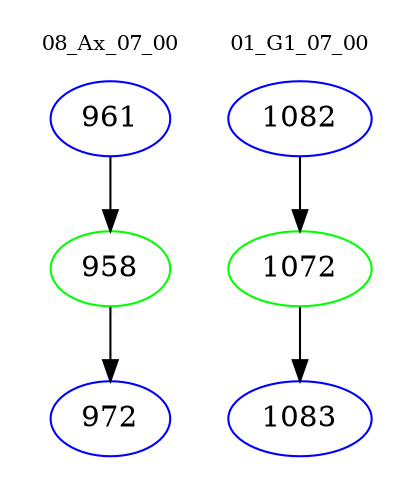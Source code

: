 digraph{
subgraph cluster_0 {
color = white
label = "08_Ax_07_00";
fontsize=10;
T0_961 [label="961", color="blue"]
T0_961 -> T0_958 [color="black"]
T0_958 [label="958", color="green"]
T0_958 -> T0_972 [color="black"]
T0_972 [label="972", color="blue"]
}
subgraph cluster_1 {
color = white
label = "01_G1_07_00";
fontsize=10;
T1_1082 [label="1082", color="blue"]
T1_1082 -> T1_1072 [color="black"]
T1_1072 [label="1072", color="green"]
T1_1072 -> T1_1083 [color="black"]
T1_1083 [label="1083", color="blue"]
}
}
